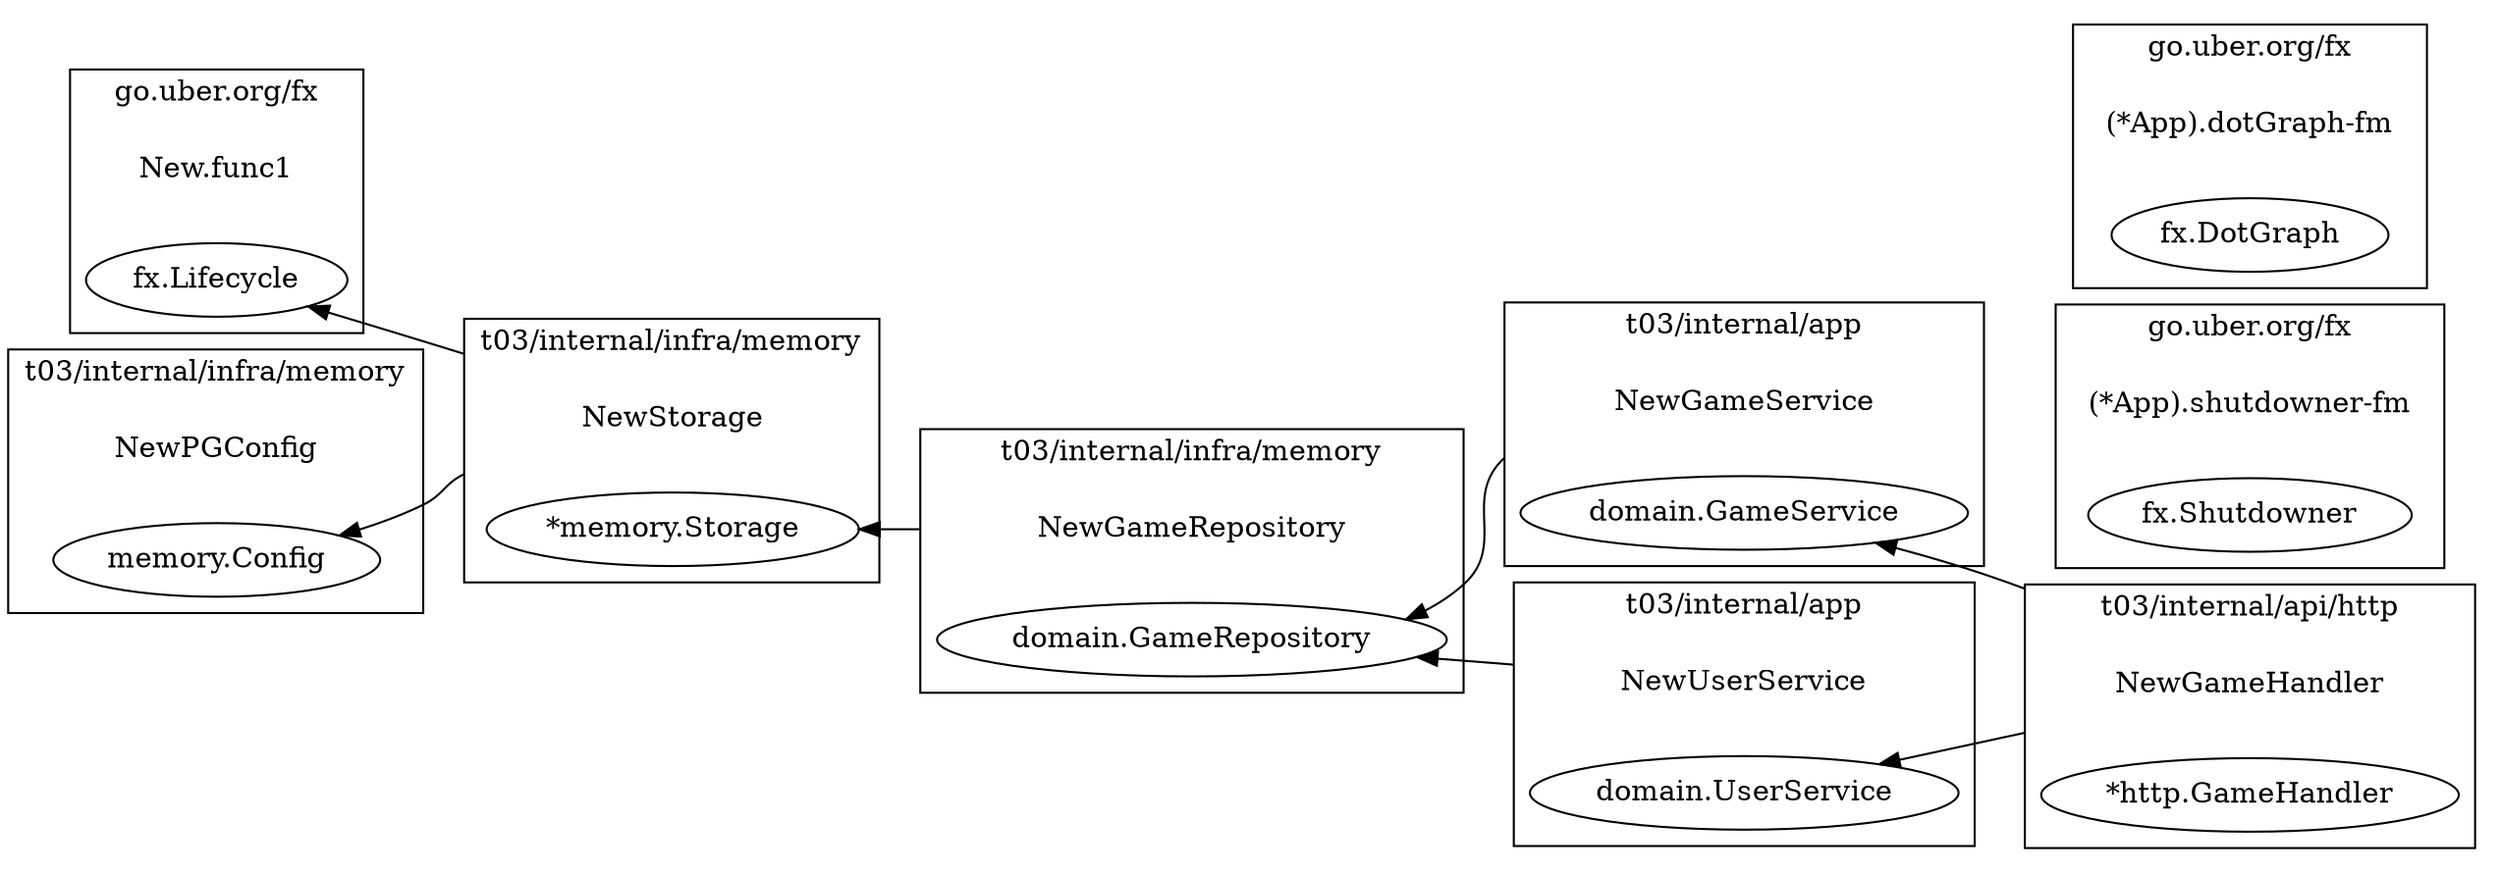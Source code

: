 digraph {
	rankdir=RL;
	graph [compound=true];
	subgraph cluster_0 {
		label = "go.uber.org/fx";
		constructor_0 [shape=plaintext label="New.func1"];
		"fx.Lifecycle" [label=<fx.Lifecycle>];
	}
	subgraph cluster_1 {
		label = "go.uber.org/fx";
		constructor_1 [shape=plaintext label="(*App).shutdowner-fm"];
		"fx.Shutdowner" [label=<fx.Shutdowner>];
	}
	subgraph cluster_2 {
		label = "go.uber.org/fx";
		constructor_2 [shape=plaintext label="(*App).dotGraph-fm"];
		"fx.DotGraph" [label=<fx.DotGraph>];
	}
	subgraph cluster_3 {
		label = "t03/internal/infra/memory";
		constructor_3 [shape=plaintext label="NewPGConfig"];
		"memory.Config" [label=<memory.Config>];
	}
	subgraph cluster_4 {
		label = "t03/internal/infra/memory";
		constructor_4 [shape=plaintext label="NewStorage"];
		"*memory.Storage" [label=<*memory.Storage>];
	}
	constructor_4 -> "fx.Lifecycle" [ltail=cluster_4];
	constructor_4 -> "memory.Config" [ltail=cluster_4];
	subgraph cluster_5 {
		label = "t03/internal/infra/memory";
		constructor_5 [shape=plaintext label="NewGameRepository"];
		"domain.GameRepository" [label=<domain.GameRepository>];
	}
	constructor_5 -> "*memory.Storage" [ltail=cluster_5];
	subgraph cluster_6 {
		label = "t03/internal/app";
		constructor_6 [shape=plaintext label="NewGameService"];
		"domain.GameService" [label=<domain.GameService>];
	}
	constructor_6 -> "domain.GameRepository" [ltail=cluster_6];
	subgraph cluster_7 {
		label = "t03/internal/app";
		constructor_7 [shape=plaintext label="NewUserService"];
		"domain.UserService" [label=<domain.UserService>];
	}
	constructor_7 -> "domain.GameRepository" [ltail=cluster_7];
	subgraph cluster_8 {
		label = "t03/internal/api/http";
		constructor_8 [shape=plaintext label="NewGameHandler"];
		"*http.GameHandler" [label=<*http.GameHandler>];
	}
	constructor_8 -> "domain.GameService" [ltail=cluster_8];
	constructor_8 -> "domain.UserService" [ltail=cluster_8];
}